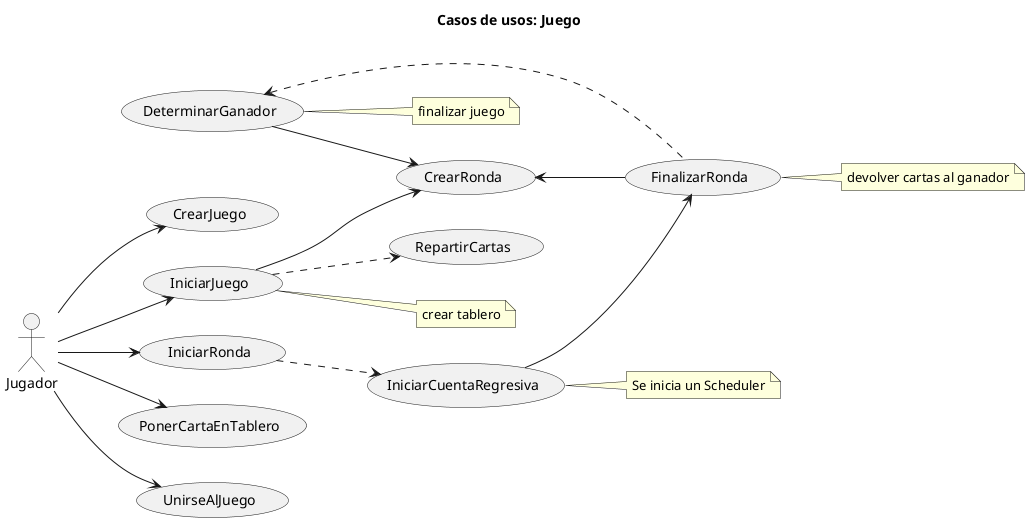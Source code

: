 @startuml
title Casos de usos: Juego

left to right direction


Jugador --> (CrearJuego)
Jugador --> (IniciarJuego)
Jugador --> (IniciarRonda)
Jugador --> (PonerCartaEnTablero)
Jugador --> (UnirseAlJuego)

IniciarJuego --> (CrearRonda)
IniciarJuego ..> (RepartirCartas)
IniciarRonda ..> (IniciarCuentaRegresiva)
IniciarCuentaRegresiva --> (FinalizarRonda)
FinalizarRonda .up.> (DeterminarGanador)
FinalizarRonda -up-> (CrearRonda)
DeterminarGanador --> (CrearRonda)

note right of (DeterminarGanador)
  finalizar juego
end note

note right of (FinalizarRonda)
  devolver cartas al ganador
end note

note right of (IniciarJuego)
  crear tablero
end note

note right of (IniciarCuentaRegresiva)
  Se inicia un Scheduler
end note

@enduml
